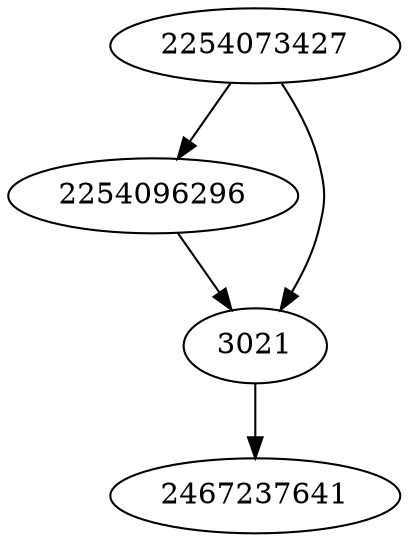 strict digraph  {
2254096296;
2467237641;
2254073427;
3021;
2254096296 -> 3021;
2254073427 -> 3021;
2254073427 -> 2254096296;
3021 -> 2467237641;
}
